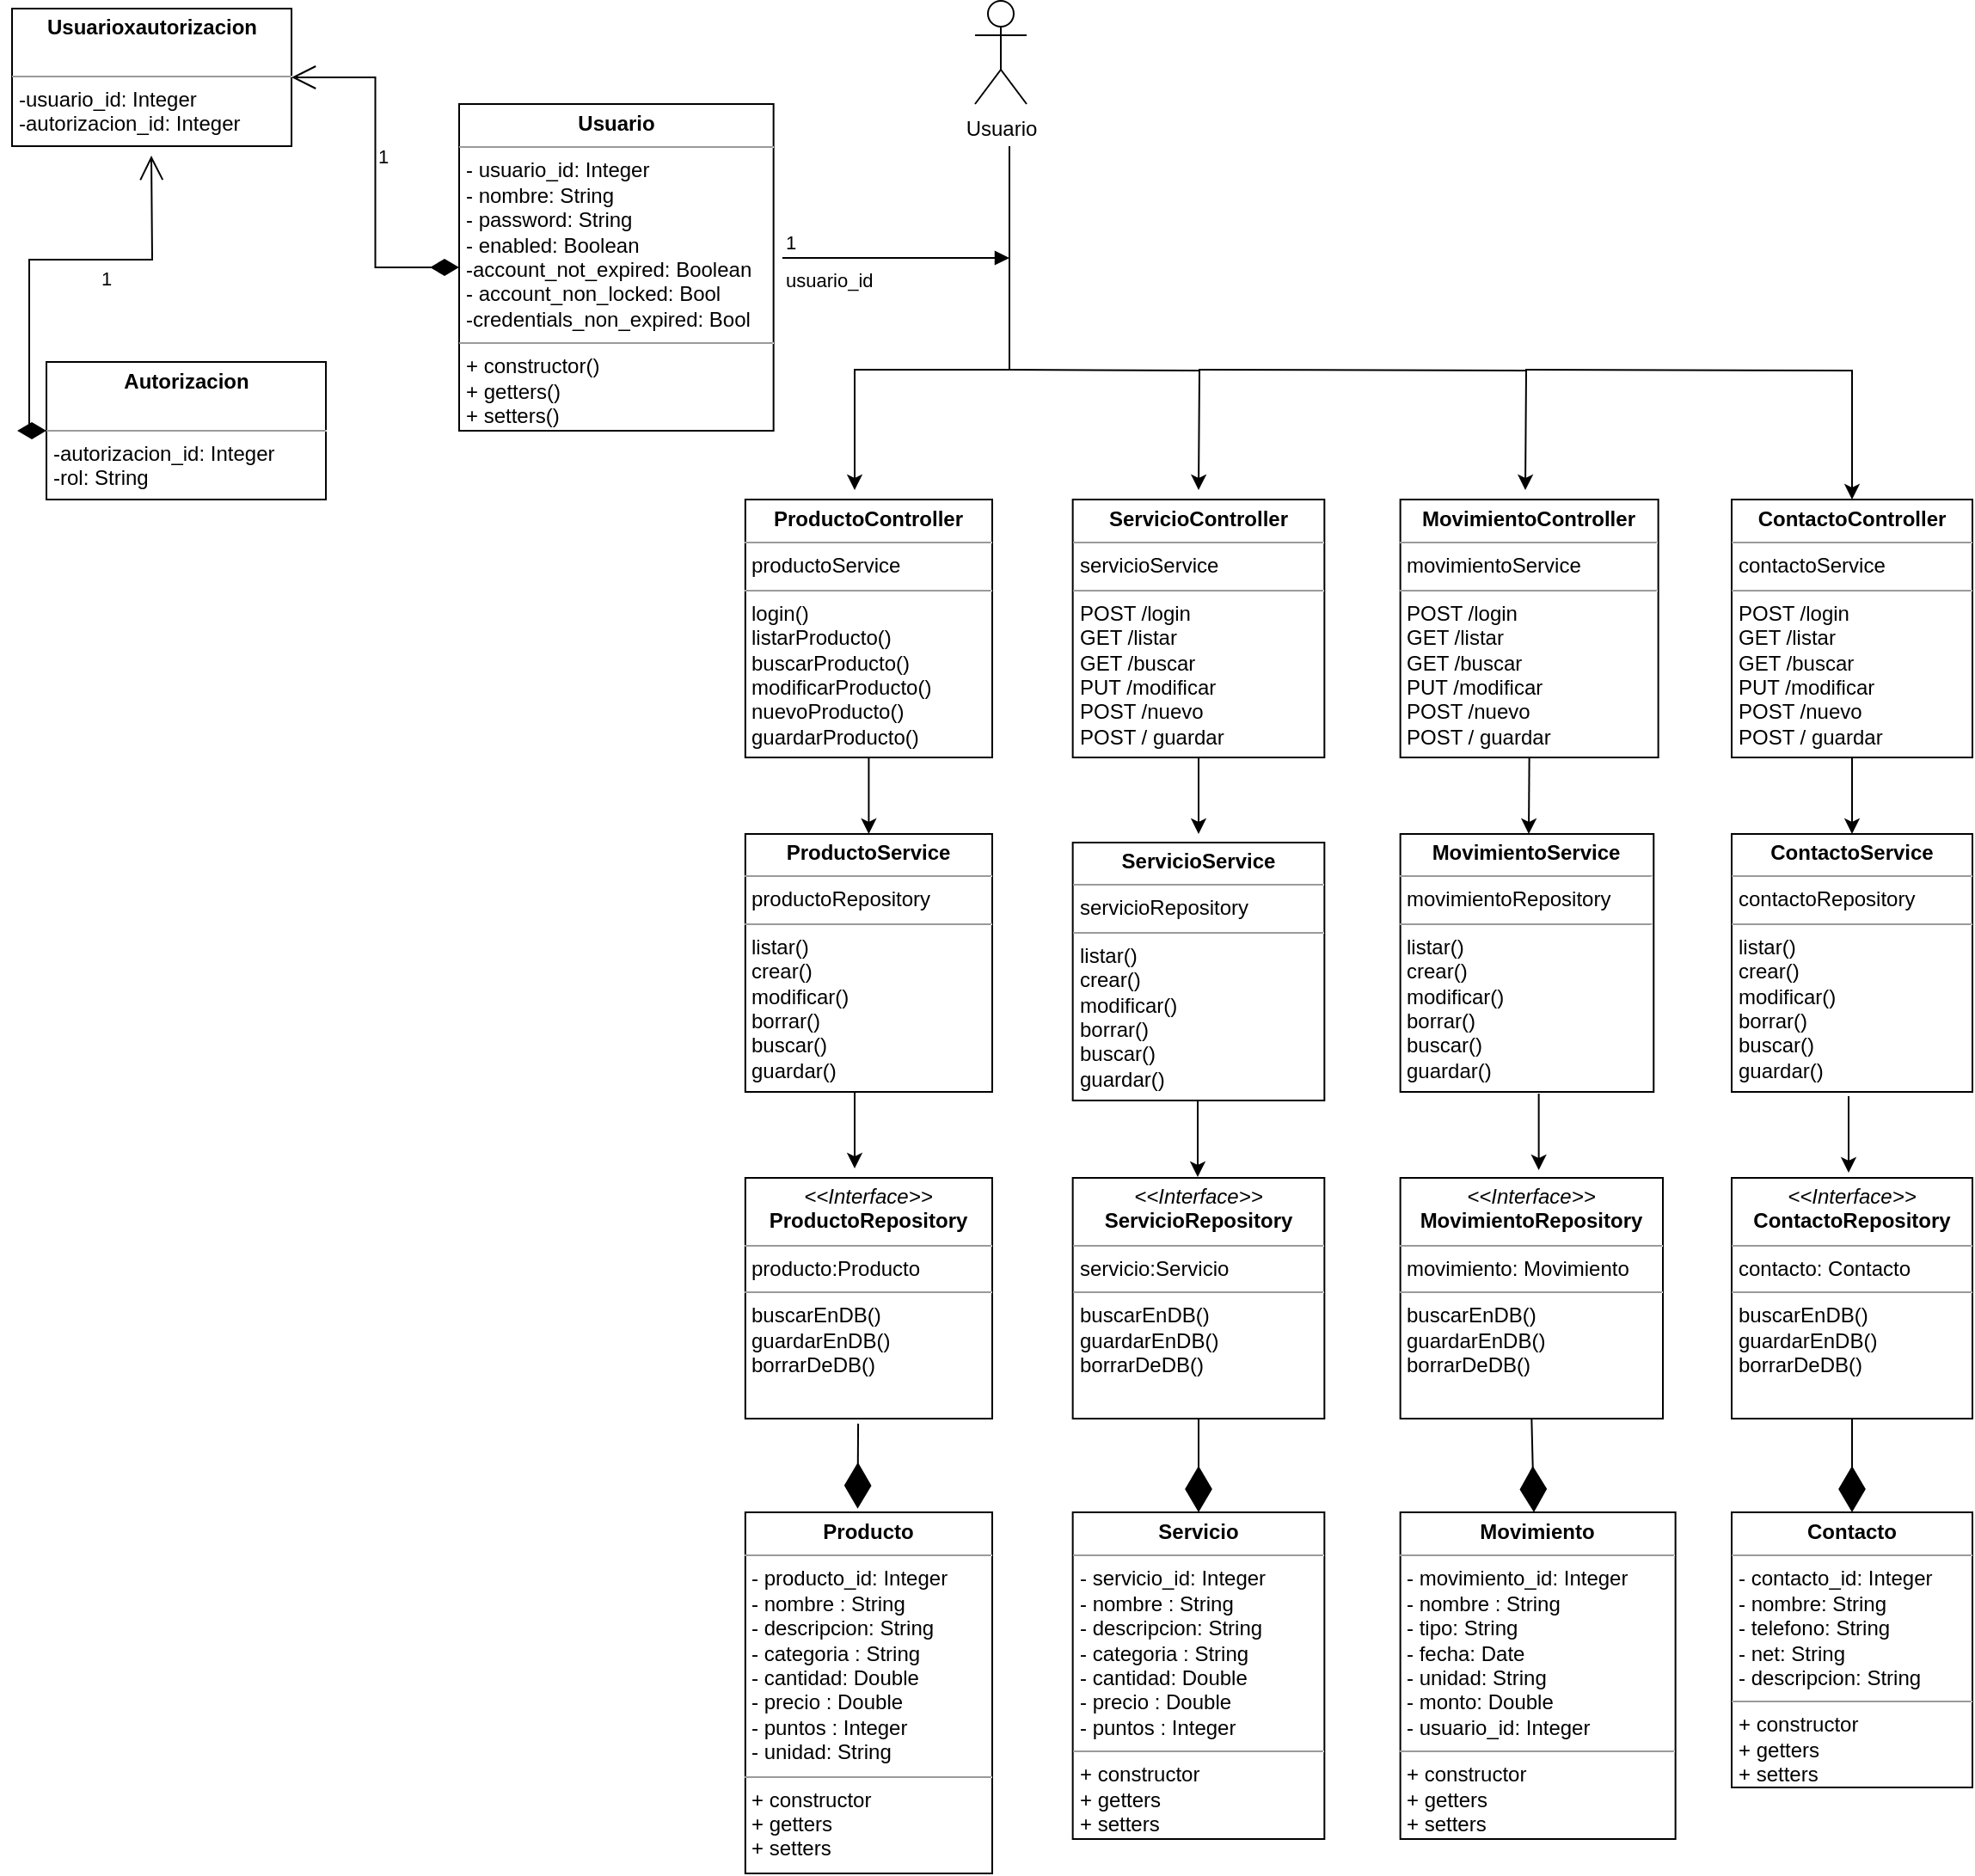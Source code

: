 <mxfile version="15.6.3" type="github" pages="2"><diagram id="R2lEEEUBdFMjLlhIrx00" name="GENERAL"><mxGraphModel dx="1422" dy="1831" grid="1" gridSize="10" guides="1" tooltips="1" connect="1" arrows="1" fold="1" page="1" pageScale="1" pageWidth="850" pageHeight="1100" math="0" shadow="0" extFonts="Permanent Marker^https://fonts.googleapis.com/css?family=Permanent+Marker"><root><mxCell id="0"/><mxCell id="1" parent="0"/><mxCell id="Fg_TR0zjG5BvRrScttDk-25" value="&lt;p style=&quot;margin: 0px ; margin-top: 4px ; text-align: center&quot;&gt;&lt;b&gt;Usuarioxautorizacion&lt;/b&gt;&lt;/p&gt;&lt;br&gt;&lt;hr size=&quot;1&quot;&gt;&lt;p style=&quot;margin: 0px ; margin-left: 4px&quot;&gt;-usuario_id: Integer&lt;br&gt;-autorizacion_id: Integer&lt;br&gt;&lt;/p&gt;&lt;p style=&quot;margin: 0px ; margin-left: 4px&quot;&gt;&lt;br&gt;&lt;/p&gt;" style="verticalAlign=top;align=left;overflow=fill;fontSize=12;fontFamily=Helvetica;html=1;" parent="1" vertex="1"><mxGeometry x="29.998" y="-850" width="162.52" height="80" as="geometry"/></mxCell><mxCell id="Fg_TR0zjG5BvRrScttDk-30" value="&lt;p style=&quot;margin: 0px ; margin-top: 4px ; text-align: center&quot;&gt;&lt;b&gt;Usuario&lt;/b&gt;&lt;/p&gt;&lt;hr size=&quot;1&quot;&gt;&lt;p style=&quot;margin: 0px ; margin-left: 4px&quot;&gt;&lt;span&gt;- usuario_id: Integer&lt;/span&gt;&lt;br&gt;&lt;/p&gt;&lt;p style=&quot;margin: 0px ; margin-left: 4px&quot;&gt;- nombre: String&lt;br&gt;- password: String&lt;br&gt;- enabled: Boolean&lt;br&gt;-account_not_expired: Boolean&lt;br&gt;- account_non_locked: Bool&lt;br&gt;-credentials_non_expired: Bool&lt;/p&gt;&lt;hr size=&quot;1&quot;&gt;&lt;p style=&quot;margin: 0px ; margin-left: 4px&quot;&gt;+ constructor()&amp;nbsp;&lt;/p&gt;&lt;p style=&quot;margin: 0px ; margin-left: 4px&quot;&gt;+ getters()&lt;/p&gt;&lt;p style=&quot;margin: 0px ; margin-left: 4px&quot;&gt;+ setters()&lt;/p&gt;&lt;p style=&quot;margin: 0px ; margin-left: 4px&quot;&gt;&lt;br&gt;&lt;/p&gt;&lt;p style=&quot;margin: 0px ; margin-left: 4px&quot;&gt;&lt;br&gt;&lt;/p&gt;" style="verticalAlign=top;align=left;overflow=fill;fontSize=12;fontFamily=Helvetica;html=1;" parent="1" vertex="1"><mxGeometry x="290" y="-794.5" width="182.83" height="190" as="geometry"/></mxCell><mxCell id="Fg_TR0zjG5BvRrScttDk-32" value="&lt;p style=&quot;margin: 0px ; margin-top: 4px ; text-align: center&quot;&gt;&lt;b&gt;Autorizacion&lt;/b&gt;&lt;/p&gt;&lt;br&gt;&lt;hr size=&quot;1&quot;&gt;&lt;p style=&quot;margin: 0px ; margin-left: 4px&quot;&gt;-autorizacion_id: Integer&lt;br&gt;-rol: String&lt;br&gt;&lt;/p&gt;&lt;p style=&quot;margin: 0px ; margin-left: 4px&quot;&gt;&lt;br&gt;&lt;/p&gt;" style="verticalAlign=top;align=left;overflow=fill;fontSize=12;fontFamily=Helvetica;html=1;" parent="1" vertex="1"><mxGeometry x="49.998" y="-644.5" width="162.52" height="80" as="geometry"/></mxCell><mxCell id="Fg_TR0zjG5BvRrScttDk-35" value="1" style="endArrow=open;html=1;endSize=12;startArrow=diamondThin;startSize=14;startFill=1;edgeStyle=orthogonalEdgeStyle;align=left;verticalAlign=bottom;rounded=0;exitX=0;exitY=0.5;exitDx=0;exitDy=0;" parent="1" source="Fg_TR0zjG5BvRrScttDk-30" target="Fg_TR0zjG5BvRrScttDk-25" edge="1"><mxGeometry x="-569.6" y="-924.5" as="geometry"><mxPoint x="-163.301" y="-734.5" as="sourcePoint"/><mxPoint x="-0.781" y="-734.5" as="targetPoint"/></mxGeometry></mxCell><mxCell id="Fg_TR0zjG5BvRrScttDk-36" value="1" style="endArrow=open;html=1;endSize=12;startArrow=diamondThin;startSize=14;startFill=1;edgeStyle=orthogonalEdgeStyle;align=left;verticalAlign=bottom;rounded=0;exitX=0;exitY=0.5;exitDx=0;exitDy=0;" parent="1" source="Fg_TR0zjG5BvRrScttDk-32" edge="1"><mxGeometry x="-569.6" y="-924.5" as="geometry"><mxPoint x="415.676" y="-844.5" as="sourcePoint"/><mxPoint x="111" y="-764.5" as="targetPoint"/></mxGeometry></mxCell><mxCell id="OT9FXEgCaWNGCaHunNpO-93" value="usuario_id" style="endArrow=block;endFill=1;html=1;edgeStyle=orthogonalEdgeStyle;align=left;verticalAlign=top;rounded=0;exitX=1.028;exitY=0.471;exitDx=0;exitDy=0;exitPerimeter=0;" parent="1" source="Fg_TR0zjG5BvRrScttDk-30" edge="1"><mxGeometry x="-1" relative="1" as="geometry"><mxPoint x="380" y="-600" as="sourcePoint"/><mxPoint x="610" y="-705" as="targetPoint"/></mxGeometry></mxCell><mxCell id="OT9FXEgCaWNGCaHunNpO-94" value="1" style="edgeLabel;resizable=0;html=1;align=left;verticalAlign=bottom;labelBackgroundColor=#FFFFFF;" parent="OT9FXEgCaWNGCaHunNpO-93" connectable="0" vertex="1"><mxGeometry x="-1" relative="1" as="geometry"/></mxCell><mxCell id="Fg_TR0zjG5BvRrScttDk-10" value="&lt;p style=&quot;margin: 0px ; margin-top: 4px ; text-align: center&quot;&gt;&lt;b&gt;Producto&lt;/b&gt;&lt;/p&gt;&lt;hr size=&quot;1&quot;&gt;&lt;p style=&quot;margin: 0px ; margin-left: 4px&quot;&gt;- producto_id: Integer&lt;/p&gt;&lt;p style=&quot;margin: 0px ; margin-left: 4px&quot;&gt;- nombre : String&lt;/p&gt;&lt;p style=&quot;margin: 0px ; margin-left: 4px&quot;&gt;- descripcion: String&lt;/p&gt;&lt;p style=&quot;margin: 0px ; margin-left: 4px&quot;&gt;- categoria : String&lt;/p&gt;&lt;p style=&quot;margin: 0px ; margin-left: 4px&quot;&gt;-&amp;nbsp;&lt;span&gt;cantidad: Double&lt;/span&gt;&lt;/p&gt;&lt;p style=&quot;margin: 0px ; margin-left: 4px&quot;&gt;- precio : Double&lt;/p&gt;&lt;p style=&quot;margin: 0px ; margin-left: 4px&quot;&gt;- puntos : Integer&lt;br&gt;&lt;/p&gt;&lt;p style=&quot;margin: 0px ; margin-left: 4px&quot;&gt;- unidad: String&lt;/p&gt;&lt;hr size=&quot;1&quot;&gt;&lt;p style=&quot;margin: 0px ; margin-left: 4px&quot;&gt;+ constructor&amp;nbsp;&lt;/p&gt;&lt;p style=&quot;margin: 0px ; margin-left: 4px&quot;&gt;+ getters&lt;/p&gt;&lt;p style=&quot;margin: 0px ; margin-left: 4px&quot;&gt;+ setters&lt;/p&gt;" style="verticalAlign=top;align=left;overflow=fill;fontSize=12;fontFamily=Helvetica;html=1;" parent="1" vertex="1"><mxGeometry x="456.42" y="24.5" width="143.58" height="210" as="geometry"/></mxCell><mxCell id="OT9FXEgCaWNGCaHunNpO-63" value="&lt;p style=&quot;margin: 0px ; margin-top: 4px ; text-align: center&quot;&gt;&lt;i&gt;&amp;lt;&amp;lt;Interface&amp;gt;&amp;gt;&lt;/i&gt;&lt;br&gt;&lt;b&gt;ProductoRepository&lt;/b&gt;&lt;/p&gt;&lt;hr size=&quot;1&quot;&gt;&lt;p style=&quot;margin: 0px ; margin-left: 4px&quot;&gt;producto:Producto&lt;/p&gt;&lt;hr size=&quot;1&quot;&gt;&lt;p style=&quot;margin: 0px ; margin-left: 4px&quot;&gt;buscarEnDB()&lt;/p&gt;&lt;p style=&quot;margin: 0px ; margin-left: 4px&quot;&gt;guardarEnDB()&lt;/p&gt;&lt;p style=&quot;margin: 0px ; margin-left: 4px&quot;&gt;borrarDeDB()&lt;/p&gt;" style="verticalAlign=top;align=left;overflow=fill;fontSize=12;fontFamily=Helvetica;html=1;" parent="1" vertex="1"><mxGeometry x="456.42" y="-170" width="143.58" height="140" as="geometry"/></mxCell><mxCell id="OT9FXEgCaWNGCaHunNpO-64" value="&lt;p style=&quot;margin: 0px ; margin-top: 4px ; text-align: center&quot;&gt;&lt;b&gt;ProductoService&lt;/b&gt;&lt;/p&gt;&lt;hr size=&quot;1&quot;&gt;&lt;p style=&quot;margin: 0px ; margin-left: 4px&quot;&gt;productoRepository&lt;/p&gt;&lt;hr size=&quot;1&quot;&gt;&lt;p style=&quot;margin: 0px 0px 0px 4px&quot;&gt;&lt;span&gt;listar()&lt;/span&gt;&lt;br&gt;&lt;/p&gt;&lt;p style=&quot;margin: 0px 0px 0px 4px&quot;&gt;crear()&lt;/p&gt;&lt;p style=&quot;margin: 0px 0px 0px 4px&quot;&gt;modificar()&lt;/p&gt;&lt;p style=&quot;margin: 0px 0px 0px 4px&quot;&gt;borrar()&lt;/p&gt;&lt;p style=&quot;margin: 0px 0px 0px 4px&quot;&gt;buscar()&lt;/p&gt;&lt;p style=&quot;margin: 0px 0px 0px 4px&quot;&gt;guardar()&lt;/p&gt;" style="verticalAlign=top;align=left;overflow=fill;fontSize=12;fontFamily=Helvetica;html=1;" parent="1" vertex="1"><mxGeometry x="456.42" y="-370" width="143.58" height="150" as="geometry"/></mxCell><mxCell id="OT9FXEgCaWNGCaHunNpO-76" value="&lt;p style=&quot;margin: 0px ; margin-top: 4px ; text-align: center&quot;&gt;&lt;b&gt;ProductoController&lt;/b&gt;&lt;/p&gt;&lt;hr size=&quot;1&quot;&gt;&lt;p style=&quot;margin: 0px ; margin-left: 4px&quot;&gt;productoService&lt;/p&gt;&lt;hr size=&quot;1&quot;&gt;&lt;p style=&quot;margin: 0px 0px 0px 4px&quot;&gt;login()&lt;/p&gt;&lt;p style=&quot;margin: 0px 0px 0px 4px&quot;&gt;listarProducto()&lt;/p&gt;&lt;p style=&quot;margin: 0px 0px 0px 4px&quot;&gt;buscarProducto()&lt;/p&gt;&lt;p style=&quot;margin: 0px 0px 0px 4px&quot;&gt;modificarProducto()&lt;/p&gt;&lt;p style=&quot;margin: 0px 0px 0px 4px&quot;&gt;nuevoProducto()&lt;/p&gt;&lt;p style=&quot;margin: 0px 0px 0px 4px&quot;&gt;&lt;span&gt;guardarProducto()&lt;/span&gt;&lt;/p&gt;&lt;p style=&quot;margin: 0px 0px 0px 4px&quot;&gt;&lt;br&gt;&lt;/p&gt;&lt;p style=&quot;margin: 0px 0px 0px 4px&quot;&gt;&lt;br&gt;&lt;/p&gt;" style="verticalAlign=top;align=left;overflow=fill;fontSize=12;fontFamily=Helvetica;html=1;" parent="1" vertex="1"><mxGeometry x="456.42" y="-564.5" width="143.58" height="150" as="geometry"/></mxCell><mxCell id="OT9FXEgCaWNGCaHunNpO-87" value="" style="endArrow=diamondThin;endFill=1;endSize=24;html=1;rounded=0;entryX=0.455;entryY=-0.01;entryDx=0;entryDy=0;exitX=0.457;exitY=1.021;exitDx=0;exitDy=0;exitPerimeter=0;entryPerimeter=0;" parent="1" source="OT9FXEgCaWNGCaHunNpO-63" target="Fg_TR0zjG5BvRrScttDk-10" edge="1"><mxGeometry x="425.0" y="-570" width="160" as="geometry"><mxPoint x="290" y="-80" as="sourcePoint"/><mxPoint x="450" y="-80" as="targetPoint"/></mxGeometry></mxCell><mxCell id="OT9FXEgCaWNGCaHunNpO-140" value="" style="group" parent="1" vertex="1" connectable="0"><mxGeometry x="646.83" y="-564.5" width="146.34" height="779" as="geometry"/></mxCell><mxCell id="Fg_TR0zjG5BvRrScttDk-16" value="&lt;p style=&quot;margin: 0px ; margin-top: 4px ; text-align: center&quot;&gt;&lt;b&gt;Servicio&lt;/b&gt;&lt;/p&gt;&lt;hr size=&quot;1&quot;&gt;&lt;p style=&quot;margin: 0px ; margin-left: 4px&quot;&gt;- servicio_id: Integer&lt;/p&gt;&lt;p style=&quot;margin: 0px ; margin-left: 4px&quot;&gt;- nombre : String&lt;/p&gt;&lt;p style=&quot;margin: 0px ; margin-left: 4px&quot;&gt;- descripcion: String&lt;/p&gt;&lt;p style=&quot;margin: 0px ; margin-left: 4px&quot;&gt;- categoria : String&lt;/p&gt;&lt;p style=&quot;margin: 0px ; margin-left: 4px&quot;&gt;&lt;span&gt;- cantidad: Double&lt;/span&gt;&lt;br&gt;&lt;/p&gt;&lt;p style=&quot;margin: 0px ; margin-left: 4px&quot;&gt;- precio : Doubl&lt;span&gt;e&lt;/span&gt;&lt;/p&gt;&lt;p style=&quot;margin: 0px ; margin-left: 4px&quot;&gt;- puntos : Integer&lt;span&gt;&lt;br&gt;&lt;/span&gt;&lt;/p&gt;&lt;hr size=&quot;1&quot;&gt;&lt;p style=&quot;margin: 0px ; margin-left: 4px&quot;&gt;+ constructor&amp;nbsp;&lt;/p&gt;&lt;p style=&quot;margin: 0px ; margin-left: 4px&quot;&gt;+ getters&lt;/p&gt;&lt;p style=&quot;margin: 0px ; margin-left: 4px&quot;&gt;+ setters&lt;/p&gt;&lt;p style=&quot;margin: 0px ; margin-left: 4px&quot;&gt;&lt;br&gt;&lt;/p&gt;" style="verticalAlign=top;align=left;overflow=fill;fontSize=12;fontFamily=Helvetica;html=1;" parent="OT9FXEgCaWNGCaHunNpO-140" vertex="1"><mxGeometry y="589" width="146.34" height="190" as="geometry"/></mxCell><mxCell id="OT9FXEgCaWNGCaHunNpO-99" value="&lt;p style=&quot;margin: 0px ; margin-top: 4px ; text-align: center&quot;&gt;&lt;b&gt;ServicioController&lt;/b&gt;&lt;/p&gt;&lt;hr size=&quot;1&quot;&gt;&lt;p style=&quot;margin: 0px ; margin-left: 4px&quot;&gt;servicioService&lt;/p&gt;&lt;hr size=&quot;1&quot;&gt;&lt;p style=&quot;margin: 0px 0px 0px 4px&quot;&gt;POST /login&lt;/p&gt;&lt;p style=&quot;margin: 0px 0px 0px 4px&quot;&gt;GET /listar&lt;/p&gt;&lt;p style=&quot;margin: 0px 0px 0px 4px&quot;&gt;GET /buscar&lt;/p&gt;&lt;p style=&quot;margin: 0px 0px 0px 4px&quot;&gt;PUT /modificar&lt;/p&gt;&lt;p style=&quot;margin: 0px 0px 0px 4px&quot;&gt;POST /nuevo&lt;/p&gt;&lt;p style=&quot;margin: 0px 0px 0px 4px&quot;&gt;&lt;span&gt;POST / guardar&lt;/span&gt;&lt;/p&gt;&lt;p style=&quot;margin: 0px 0px 0px 4px&quot;&gt;&lt;br&gt;&lt;/p&gt;&lt;p style=&quot;margin: 0px 0px 0px 4px&quot;&gt;&lt;br&gt;&lt;/p&gt;" style="verticalAlign=top;align=left;overflow=fill;fontSize=12;fontFamily=Helvetica;html=1;" parent="OT9FXEgCaWNGCaHunNpO-140" vertex="1"><mxGeometry width="146.34" height="150" as="geometry"/></mxCell><mxCell id="OT9FXEgCaWNGCaHunNpO-101" value="&lt;p style=&quot;margin: 0px ; margin-top: 4px ; text-align: center&quot;&gt;&lt;b&gt;ServicioService&lt;/b&gt;&lt;/p&gt;&lt;hr size=&quot;1&quot;&gt;&lt;p style=&quot;margin: 0px ; margin-left: 4px&quot;&gt;servicioRepository&lt;/p&gt;&lt;hr size=&quot;1&quot;&gt;&lt;p style=&quot;margin: 0px 0px 0px 4px&quot;&gt;&lt;span&gt;listar()&lt;/span&gt;&lt;br&gt;&lt;/p&gt;&lt;p style=&quot;margin: 0px 0px 0px 4px&quot;&gt;crear()&lt;/p&gt;&lt;p style=&quot;margin: 0px 0px 0px 4px&quot;&gt;modificar()&lt;/p&gt;&lt;p style=&quot;margin: 0px 0px 0px 4px&quot;&gt;borrar()&lt;/p&gt;&lt;p style=&quot;margin: 0px 0px 0px 4px&quot;&gt;buscar()&lt;/p&gt;&lt;p style=&quot;margin: 0px 0px 0px 4px&quot;&gt;guardar()&lt;/p&gt;" style="verticalAlign=top;align=left;overflow=fill;fontSize=12;fontFamily=Helvetica;html=1;" parent="OT9FXEgCaWNGCaHunNpO-140" vertex="1"><mxGeometry y="199.5" width="146.34" height="150" as="geometry"/></mxCell><mxCell id="OT9FXEgCaWNGCaHunNpO-111" value="&lt;p style=&quot;margin: 0px ; margin-top: 4px ; text-align: center&quot;&gt;&lt;i&gt;&amp;lt;&amp;lt;Interface&amp;gt;&amp;gt;&lt;/i&gt;&lt;br&gt;&lt;b&gt;ServicioRepository&lt;/b&gt;&lt;/p&gt;&lt;hr size=&quot;1&quot;&gt;&lt;p style=&quot;margin: 0px ; margin-left: 4px&quot;&gt;servicio:Servicio&lt;/p&gt;&lt;hr size=&quot;1&quot;&gt;&lt;p style=&quot;margin: 0px ; margin-left: 4px&quot;&gt;buscarEnDB()&lt;/p&gt;&lt;p style=&quot;margin: 0px ; margin-left: 4px&quot;&gt;guardarEnDB()&lt;/p&gt;&lt;p style=&quot;margin: 0px ; margin-left: 4px&quot;&gt;borrarDeDB()&lt;/p&gt;" style="verticalAlign=top;align=left;overflow=fill;fontSize=12;fontFamily=Helvetica;html=1;" parent="OT9FXEgCaWNGCaHunNpO-140" vertex="1"><mxGeometry y="394.5" width="146.34" height="140" as="geometry"/></mxCell><mxCell id="OT9FXEgCaWNGCaHunNpO-114" value="" style="endArrow=diamondThin;endFill=1;endSize=24;html=1;rounded=0;exitX=0.5;exitY=1;exitDx=0;exitDy=0;" parent="OT9FXEgCaWNGCaHunNpO-140" source="OT9FXEgCaWNGCaHunNpO-111" target="Fg_TR0zjG5BvRrScttDk-16" edge="1"><mxGeometry x="-6.833" y="-15.5" width="160" as="geometry"><mxPoint x="-398.25" y="474.5" as="sourcePoint"/><mxPoint x="-238.25" y="474.5" as="targetPoint"/></mxGeometry></mxCell><mxCell id="IVfBAAIwp6NlhhBEJO_4-7" value="" style="endArrow=classic;html=1;rounded=0;exitX=0.5;exitY=1;exitDx=0;exitDy=0;" edge="1" parent="OT9FXEgCaWNGCaHunNpO-140"><mxGeometry width="50" height="50" relative="1" as="geometry"><mxPoint x="72.67" y="349.5" as="sourcePoint"/><mxPoint x="72.67" y="394" as="targetPoint"/></mxGeometry></mxCell><mxCell id="OT9FXEgCaWNGCaHunNpO-141" value="" style="group" parent="1" vertex="1" connectable="0"><mxGeometry x="837.32" y="-564.5" width="160.0" height="779" as="geometry"/></mxCell><mxCell id="Fg_TR0zjG5BvRrScttDk-19" value="&lt;p style=&quot;margin: 0px ; margin-top: 4px ; text-align: center&quot;&gt;&lt;b&gt;Movimiento&lt;/b&gt;&lt;/p&gt;&lt;hr size=&quot;1&quot;&gt;&lt;p style=&quot;margin: 0px ; margin-left: 4px&quot;&gt;- movimiento_id: Integer&lt;/p&gt;&lt;p style=&quot;margin: 0px ; margin-left: 4px&quot;&gt;- nombre : String&lt;/p&gt;&lt;p style=&quot;margin: 0px ; margin-left: 4px&quot;&gt;- tipo: String&lt;br&gt;&lt;/p&gt;&lt;p style=&quot;margin: 0px ; margin-left: 4px&quot;&gt;- fecha: Date&lt;/p&gt;&lt;p style=&quot;margin: 0px ; margin-left: 4px&quot;&gt;- unidad: String&lt;/p&gt;&lt;p style=&quot;margin: 0px ; margin-left: 4px&quot;&gt;- monto: Double&lt;/p&gt;&lt;p style=&quot;margin: 0px ; margin-left: 4px&quot;&gt;- usuario_id: Integer&lt;/p&gt;&lt;hr size=&quot;1&quot;&gt;&lt;p style=&quot;margin: 0px ; margin-left: 4px&quot;&gt;+ constructor&amp;nbsp;&lt;/p&gt;&lt;p style=&quot;margin: 0px ; margin-left: 4px&quot;&gt;+ getters&lt;/p&gt;&lt;p style=&quot;margin: 0px ; margin-left: 4px&quot;&gt;+ setters&lt;/p&gt;&lt;p style=&quot;margin: 0px ; margin-left: 4px&quot;&gt;&lt;br&gt;&lt;/p&gt;" style="verticalAlign=top;align=left;overflow=fill;fontSize=12;fontFamily=Helvetica;html=1;" parent="OT9FXEgCaWNGCaHunNpO-141" vertex="1"><mxGeometry x="1.137e-13" y="589" width="160" height="190" as="geometry"/></mxCell><mxCell id="OT9FXEgCaWNGCaHunNpO-117" value="&lt;p style=&quot;margin: 0px ; margin-top: 4px ; text-align: center&quot;&gt;&lt;b&gt;MovimientoController&lt;/b&gt;&lt;/p&gt;&lt;hr size=&quot;1&quot;&gt;&lt;p style=&quot;margin: 0px ; margin-left: 4px&quot;&gt;movimientoService&lt;/p&gt;&lt;hr size=&quot;1&quot;&gt;&lt;p style=&quot;margin: 0px 0px 0px 4px&quot;&gt;POST /login&lt;/p&gt;&lt;p style=&quot;margin: 0px 0px 0px 4px&quot;&gt;GET /listar&lt;/p&gt;&lt;p style=&quot;margin: 0px 0px 0px 4px&quot;&gt;GET /buscar&lt;/p&gt;&lt;p style=&quot;margin: 0px 0px 0px 4px&quot;&gt;PUT /modificar&lt;/p&gt;&lt;p style=&quot;margin: 0px 0px 0px 4px&quot;&gt;POST /nuevo&lt;/p&gt;&lt;p style=&quot;margin: 0px 0px 0px 4px&quot;&gt;&lt;span&gt;POST / guardar&lt;/span&gt;&lt;/p&gt;&lt;p style=&quot;margin: 0px 0px 0px 4px&quot;&gt;&lt;br&gt;&lt;/p&gt;&lt;p style=&quot;margin: 0px 0px 0px 4px&quot;&gt;&lt;br&gt;&lt;/p&gt;" style="verticalAlign=top;align=left;overflow=fill;fontSize=12;fontFamily=Helvetica;html=1;" parent="OT9FXEgCaWNGCaHunNpO-141" vertex="1"><mxGeometry width="150" height="150" as="geometry"/></mxCell><mxCell id="OT9FXEgCaWNGCaHunNpO-119" value="&lt;p style=&quot;margin: 0px ; margin-top: 4px ; text-align: center&quot;&gt;&lt;b&gt;MovimientoService&lt;/b&gt;&lt;/p&gt;&lt;hr size=&quot;1&quot;&gt;&lt;p style=&quot;margin: 0px ; margin-left: 4px&quot;&gt;movimientoRepository&lt;/p&gt;&lt;hr size=&quot;1&quot;&gt;&lt;p style=&quot;margin: 0px 0px 0px 4px&quot;&gt;&lt;span&gt;listar()&lt;/span&gt;&lt;br&gt;&lt;/p&gt;&lt;p style=&quot;margin: 0px 0px 0px 4px&quot;&gt;crear()&lt;/p&gt;&lt;p style=&quot;margin: 0px 0px 0px 4px&quot;&gt;modificar()&lt;/p&gt;&lt;p style=&quot;margin: 0px 0px 0px 4px&quot;&gt;borrar()&lt;/p&gt;&lt;p style=&quot;margin: 0px 0px 0px 4px&quot;&gt;buscar()&lt;/p&gt;&lt;p style=&quot;margin: 0px 0px 0px 4px&quot;&gt;guardar()&lt;/p&gt;" style="verticalAlign=top;align=left;overflow=fill;fontSize=12;fontFamily=Helvetica;html=1;" parent="OT9FXEgCaWNGCaHunNpO-141" vertex="1"><mxGeometry x="2.274e-13" y="194.5" width="147.32" height="150" as="geometry"/></mxCell><mxCell id="OT9FXEgCaWNGCaHunNpO-121" value="&lt;p style=&quot;margin: 0px ; margin-top: 4px ; text-align: center&quot;&gt;&lt;i&gt;&amp;lt;&amp;lt;Interface&amp;gt;&amp;gt;&lt;/i&gt;&lt;br&gt;&lt;b&gt;MovimientoRepository&lt;/b&gt;&lt;/p&gt;&lt;hr size=&quot;1&quot;&gt;&lt;p style=&quot;margin: 0px ; margin-left: 4px&quot;&gt;movimiento: Movimiento&lt;/p&gt;&lt;hr size=&quot;1&quot;&gt;&lt;p style=&quot;margin: 0px ; margin-left: 4px&quot;&gt;buscarEnDB()&lt;/p&gt;&lt;p style=&quot;margin: 0px ; margin-left: 4px&quot;&gt;guardarEnDB()&lt;/p&gt;&lt;p style=&quot;margin: 0px ; margin-left: 4px&quot;&gt;borrarDeDB()&lt;/p&gt;" style="verticalAlign=top;align=left;overflow=fill;fontSize=12;fontFamily=Helvetica;html=1;" parent="OT9FXEgCaWNGCaHunNpO-141" vertex="1"><mxGeometry x="1.137e-13" y="394.5" width="152.68" height="140" as="geometry"/></mxCell><mxCell id="OT9FXEgCaWNGCaHunNpO-133" value="" style="endArrow=diamondThin;endFill=1;endSize=24;html=1;rounded=0;exitX=0.5;exitY=1;exitDx=0;exitDy=0;" parent="OT9FXEgCaWNGCaHunNpO-141" source="OT9FXEgCaWNGCaHunNpO-121" target="Fg_TR0zjG5BvRrScttDk-19" edge="1"><mxGeometry width="160" relative="1" as="geometry"><mxPoint x="-417.32" y="414.5" as="sourcePoint"/><mxPoint x="-257.32" y="414.5" as="targetPoint"/></mxGeometry></mxCell><mxCell id="IVfBAAIwp6NlhhBEJO_4-8" value="" style="endArrow=classic;html=1;rounded=0;exitX=0.5;exitY=1;exitDx=0;exitDy=0;" edge="1" parent="OT9FXEgCaWNGCaHunNpO-141"><mxGeometry width="50" height="50" relative="1" as="geometry"><mxPoint x="80.5" y="345.5" as="sourcePoint"/><mxPoint x="80.5" y="390" as="targetPoint"/></mxGeometry></mxCell><mxCell id="OT9FXEgCaWNGCaHunNpO-143" value="" style="group" parent="1" vertex="1" connectable="0"><mxGeometry x="1030" y="-564.5" width="140" height="749" as="geometry"/></mxCell><mxCell id="Fg_TR0zjG5BvRrScttDk-21" value="&lt;p style=&quot;margin: 0px ; margin-top: 4px ; text-align: center&quot;&gt;&lt;b&gt;Contacto&lt;/b&gt;&lt;/p&gt;&lt;hr size=&quot;1&quot;&gt;&lt;p style=&quot;margin: 0px ; margin-left: 4px&quot;&gt;- contacto_id: Integer&lt;/p&gt;&lt;p style=&quot;margin: 0px ; margin-left: 4px&quot;&gt;- nombre: String&lt;/p&gt;&lt;p style=&quot;margin: 0px ; margin-left: 4px&quot;&gt;- telefono: String&lt;/p&gt;&lt;p style=&quot;margin: 0px ; margin-left: 4px&quot;&gt;- net: String&lt;/p&gt;&lt;p style=&quot;margin: 0px ; margin-left: 4px&quot;&gt;- descripcion: String&lt;/p&gt;&lt;hr size=&quot;1&quot;&gt;&lt;p style=&quot;margin: 0px ; margin-left: 4px&quot;&gt;+ constructor&amp;nbsp;&lt;/p&gt;&lt;p style=&quot;margin: 0px ; margin-left: 4px&quot;&gt;+ getters&lt;/p&gt;&lt;p style=&quot;margin: 0px ; margin-left: 4px&quot;&gt;+ setters&lt;/p&gt;&lt;p style=&quot;margin: 0px ; margin-left: 4px&quot;&gt;&lt;br&gt;&lt;/p&gt;" style="verticalAlign=top;align=left;overflow=fill;fontSize=12;fontFamily=Helvetica;html=1;" parent="OT9FXEgCaWNGCaHunNpO-143" vertex="1"><mxGeometry y="589" width="140" height="160" as="geometry"/></mxCell><mxCell id="OT9FXEgCaWNGCaHunNpO-125" value="&lt;p style=&quot;margin: 0px ; margin-top: 4px ; text-align: center&quot;&gt;&lt;i&gt;&amp;lt;&amp;lt;Interface&amp;gt;&amp;gt;&lt;/i&gt;&lt;br&gt;&lt;b&gt;ContactoRepository&lt;/b&gt;&lt;/p&gt;&lt;hr size=&quot;1&quot;&gt;&lt;p style=&quot;margin: 0px ; margin-left: 4px&quot;&gt;contacto: Contacto&lt;/p&gt;&lt;hr size=&quot;1&quot;&gt;&lt;p style=&quot;margin: 0px ; margin-left: 4px&quot;&gt;buscarEnDB()&lt;/p&gt;&lt;p style=&quot;margin: 0px ; margin-left: 4px&quot;&gt;guardarEnDB()&lt;/p&gt;&lt;p style=&quot;margin: 0px ; margin-left: 4px&quot;&gt;borrarDeDB()&lt;/p&gt;" style="verticalAlign=top;align=left;overflow=fill;fontSize=12;fontFamily=Helvetica;html=1;" parent="OT9FXEgCaWNGCaHunNpO-143" vertex="1"><mxGeometry y="394.5" width="140" height="140" as="geometry"/></mxCell><mxCell id="OT9FXEgCaWNGCaHunNpO-127" value="&lt;p style=&quot;margin: 0px ; margin-top: 4px ; text-align: center&quot;&gt;&lt;b&gt;ContactoService&lt;/b&gt;&lt;/p&gt;&lt;hr size=&quot;1&quot;&gt;&lt;p style=&quot;margin: 0px ; margin-left: 4px&quot;&gt;contactoRepository&lt;/p&gt;&lt;hr size=&quot;1&quot;&gt;&lt;p style=&quot;margin: 0px 0px 0px 4px&quot;&gt;&lt;span&gt;listar()&lt;/span&gt;&lt;br&gt;&lt;/p&gt;&lt;p style=&quot;margin: 0px 0px 0px 4px&quot;&gt;crear()&lt;/p&gt;&lt;p style=&quot;margin: 0px 0px 0px 4px&quot;&gt;modificar()&lt;/p&gt;&lt;p style=&quot;margin: 0px 0px 0px 4px&quot;&gt;borrar()&lt;/p&gt;&lt;p style=&quot;margin: 0px 0px 0px 4px&quot;&gt;buscar()&lt;/p&gt;&lt;p style=&quot;margin: 0px 0px 0px 4px&quot;&gt;guardar()&lt;/p&gt;" style="verticalAlign=top;align=left;overflow=fill;fontSize=12;fontFamily=Helvetica;html=1;" parent="OT9FXEgCaWNGCaHunNpO-143" vertex="1"><mxGeometry y="194.5" width="140" height="150" as="geometry"/></mxCell><mxCell id="OT9FXEgCaWNGCaHunNpO-129" value="&lt;p style=&quot;margin: 0px ; margin-top: 4px ; text-align: center&quot;&gt;&lt;b&gt;ContactoController&lt;/b&gt;&lt;/p&gt;&lt;hr size=&quot;1&quot;&gt;&lt;p style=&quot;margin: 0px ; margin-left: 4px&quot;&gt;contactoService&lt;/p&gt;&lt;hr size=&quot;1&quot;&gt;&lt;p style=&quot;margin: 0px 0px 0px 4px&quot;&gt;POST /login&lt;/p&gt;&lt;p style=&quot;margin: 0px 0px 0px 4px&quot;&gt;GET /listar&lt;/p&gt;&lt;p style=&quot;margin: 0px 0px 0px 4px&quot;&gt;GET /buscar&lt;/p&gt;&lt;p style=&quot;margin: 0px 0px 0px 4px&quot;&gt;PUT /modificar&lt;/p&gt;&lt;p style=&quot;margin: 0px 0px 0px 4px&quot;&gt;POST /nuevo&lt;/p&gt;&lt;p style=&quot;margin: 0px 0px 0px 4px&quot;&gt;&lt;span&gt;POST / guardar&lt;/span&gt;&lt;/p&gt;&lt;p style=&quot;margin: 0px 0px 0px 4px&quot;&gt;&lt;br&gt;&lt;/p&gt;&lt;p style=&quot;margin: 0px 0px 0px 4px&quot;&gt;&lt;br&gt;&lt;/p&gt;" style="verticalAlign=top;align=left;overflow=fill;fontSize=12;fontFamily=Helvetica;html=1;" parent="OT9FXEgCaWNGCaHunNpO-143" vertex="1"><mxGeometry width="140" height="150" as="geometry"/></mxCell><mxCell id="OT9FXEgCaWNGCaHunNpO-134" value="" style="endArrow=diamondThin;endFill=1;endSize=24;html=1;rounded=0;exitX=0.5;exitY=1;exitDx=0;exitDy=0;entryX=0.5;entryY=0;entryDx=0;entryDy=0;" parent="OT9FXEgCaWNGCaHunNpO-143" source="OT9FXEgCaWNGCaHunNpO-125" target="Fg_TR0zjG5BvRrScttDk-21" edge="1"><mxGeometry width="160" relative="1" as="geometry"><mxPoint x="-610" y="414.5" as="sourcePoint"/><mxPoint x="-450" y="414.5" as="targetPoint"/></mxGeometry></mxCell><mxCell id="IVfBAAIwp6NlhhBEJO_4-9" value="" style="endArrow=classic;html=1;rounded=0;exitX=0.5;exitY=1;exitDx=0;exitDy=0;" edge="1" parent="OT9FXEgCaWNGCaHunNpO-143"><mxGeometry width="50" height="50" relative="1" as="geometry"><mxPoint x="68" y="347" as="sourcePoint"/><mxPoint x="68" y="391.5" as="targetPoint"/></mxGeometry></mxCell><mxCell id="OT9FXEgCaWNGCaHunNpO-152" value="" style="edgeStyle=orthogonalEdgeStyle;rounded=0;orthogonalLoop=1;jettySize=auto;html=1;" parent="1" edge="1"><mxGeometry relative="1" as="geometry"><mxPoint x="610" y="-770" as="sourcePoint"/><mxPoint x="520" y="-570" as="targetPoint"/><Array as="points"><mxPoint x="610" y="-640"/><mxPoint x="520" y="-640"/></Array></mxGeometry></mxCell><mxCell id="OT9FXEgCaWNGCaHunNpO-150" value="Usuario" style="shape=umlActor;verticalLabelPosition=bottom;verticalAlign=top;html=1;labelBackgroundColor=#FFFFFF;" parent="1" vertex="1"><mxGeometry x="590" y="-854.5" width="30" height="60" as="geometry"/></mxCell><mxCell id="IVfBAAIwp6NlhhBEJO_4-1" value="" style="endArrow=classic;html=1;rounded=0;exitX=0.5;exitY=1;exitDx=0;exitDy=0;entryX=0.5;entryY=0;entryDx=0;entryDy=0;" edge="1" parent="1" source="OT9FXEgCaWNGCaHunNpO-76" target="OT9FXEgCaWNGCaHunNpO-64"><mxGeometry width="50" height="50" relative="1" as="geometry"><mxPoint x="820" y="-450" as="sourcePoint"/><mxPoint x="870" y="-500" as="targetPoint"/></mxGeometry></mxCell><mxCell id="IVfBAAIwp6NlhhBEJO_4-3" value="" style="endArrow=classic;html=1;rounded=0;exitX=0.5;exitY=1;exitDx=0;exitDy=0;" edge="1" parent="1" source="OT9FXEgCaWNGCaHunNpO-99"><mxGeometry width="50" height="50" relative="1" as="geometry"><mxPoint x="820" y="-450" as="sourcePoint"/><mxPoint x="720" y="-370" as="targetPoint"/></mxGeometry></mxCell><mxCell id="IVfBAAIwp6NlhhBEJO_4-4" value="" style="endArrow=classic;html=1;rounded=0;exitX=0.5;exitY=1;exitDx=0;exitDy=0;" edge="1" parent="1" source="OT9FXEgCaWNGCaHunNpO-117"><mxGeometry width="50" height="50" relative="1" as="geometry"><mxPoint x="820" y="-450" as="sourcePoint"/><mxPoint x="912" y="-370" as="targetPoint"/></mxGeometry></mxCell><mxCell id="IVfBAAIwp6NlhhBEJO_4-5" value="" style="endArrow=classic;html=1;rounded=0;exitX=0.5;exitY=1;exitDx=0;exitDy=0;" edge="1" parent="1" source="OT9FXEgCaWNGCaHunNpO-129"><mxGeometry width="50" height="50" relative="1" as="geometry"><mxPoint x="820" y="-450" as="sourcePoint"/><mxPoint x="1100" y="-370" as="targetPoint"/></mxGeometry></mxCell><mxCell id="IVfBAAIwp6NlhhBEJO_4-6" value="" style="endArrow=classic;html=1;rounded=0;exitX=0.5;exitY=1;exitDx=0;exitDy=0;" edge="1" parent="1"><mxGeometry width="50" height="50" relative="1" as="geometry"><mxPoint x="520" y="-220" as="sourcePoint"/><mxPoint x="520" y="-175.5" as="targetPoint"/></mxGeometry></mxCell><mxCell id="IVfBAAIwp6NlhhBEJO_4-10" value="" style="endArrow=classic;html=1;rounded=0;edgeStyle=orthogonalEdgeStyle;" edge="1" parent="1"><mxGeometry width="50" height="50" relative="1" as="geometry"><mxPoint x="610" y="-640" as="sourcePoint"/><mxPoint x="720" y="-570" as="targetPoint"/></mxGeometry></mxCell><mxCell id="IVfBAAIwp6NlhhBEJO_4-11" value="" style="endArrow=classic;html=1;rounded=0;edgeStyle=orthogonalEdgeStyle;" edge="1" parent="1"><mxGeometry width="50" height="50" relative="1" as="geometry"><mxPoint x="720" y="-640" as="sourcePoint"/><mxPoint x="910" y="-570" as="targetPoint"/></mxGeometry></mxCell><mxCell id="IVfBAAIwp6NlhhBEJO_4-12" value="" style="endArrow=classic;html=1;rounded=0;entryX=0.5;entryY=0;entryDx=0;entryDy=0;edgeStyle=orthogonalEdgeStyle;" edge="1" parent="1" target="OT9FXEgCaWNGCaHunNpO-129"><mxGeometry width="50" height="50" relative="1" as="geometry"><mxPoint x="910" y="-640" as="sourcePoint"/><mxPoint x="870" y="-610" as="targetPoint"/></mxGeometry></mxCell></root></mxGraphModel></diagram><diagram name="DETALLE" id="NYCk5l3eP2gl_yk_i9HD"><mxGraphModel dx="1422" dy="1903" grid="1" gridSize="10" guides="1" tooltips="1" connect="1" arrows="1" fold="1" page="1" pageScale="1" pageWidth="850" pageHeight="1100" math="0" shadow="0" extFonts="Permanent Marker^https://fonts.googleapis.com/css?family=Permanent+Marker"><root><mxCell id="aA6_svHawv3xSWO8M_k7-0"/><mxCell id="aA6_svHawv3xSWO8M_k7-1" parent="aA6_svHawv3xSWO8M_k7-0"/><mxCell id="aA6_svHawv3xSWO8M_k7-3" value="&lt;p style=&quot;margin: 0px ; margin-top: 4px ; text-align: center&quot;&gt;&lt;b&gt;Usuario&lt;/b&gt;&lt;/p&gt;&lt;hr size=&quot;1&quot;&gt;&lt;p style=&quot;margin: 0px ; margin-left: 4px&quot;&gt;&lt;span&gt;- usuario_id: Integer&lt;/span&gt;&lt;br&gt;&lt;/p&gt;&lt;p style=&quot;margin: 0px ; margin-left: 4px&quot;&gt;- nombre: String&lt;br&gt;- password: String&lt;br&gt;- enabled: Boolean&lt;br&gt;-account_not_expired: Boolean&lt;br&gt;- account_non_locked: Bool&lt;br&gt;-credentials_non_expired: Bool&lt;/p&gt;&lt;hr size=&quot;1&quot;&gt;&lt;p style=&quot;margin: 0px ; margin-left: 4px&quot;&gt;+ constructor()&amp;nbsp;&lt;/p&gt;&lt;p style=&quot;margin: 0px ; margin-left: 4px&quot;&gt;+ getters()&lt;/p&gt;&lt;p style=&quot;margin: 0px ; margin-left: 4px&quot;&gt;+ setters()&lt;/p&gt;&lt;p style=&quot;margin: 0px ; margin-left: 4px&quot;&gt;&lt;br&gt;&lt;/p&gt;&lt;p style=&quot;margin: 0px ; margin-left: 4px&quot;&gt;&lt;br&gt;&lt;/p&gt;" style="verticalAlign=top;align=left;overflow=fill;fontSize=12;fontFamily=Helvetica;html=1;" vertex="1" parent="aA6_svHawv3xSWO8M_k7-1"><mxGeometry x="380" y="-1005" width="182.83" height="190" as="geometry"/></mxCell><mxCell id="aA6_svHawv3xSWO8M_k7-4" value="&lt;p style=&quot;margin: 0px ; margin-top: 4px ; text-align: center&quot;&gt;&lt;b&gt;Autorizacion&lt;/b&gt;&lt;/p&gt;&lt;br&gt;&lt;hr size=&quot;1&quot;&gt;&lt;p style=&quot;margin: 0px ; margin-left: 4px&quot;&gt;-autorizacion_id: Integer&lt;br&gt;-rol: String&lt;br&gt;&lt;/p&gt;&lt;p style=&quot;margin: 0px ; margin-left: 4px&quot;&gt;&lt;br&gt;&lt;/p&gt;" style="verticalAlign=top;align=left;overflow=fill;fontSize=12;fontFamily=Helvetica;html=1;" vertex="1" parent="aA6_svHawv3xSWO8M_k7-1"><mxGeometry x="111.058" y="-1050" width="162.52" height="80" as="geometry"/></mxCell><mxCell id="aA6_svHawv3xSWO8M_k7-9" value="&lt;p style=&quot;margin: 0px ; margin-top: 4px ; text-align: center&quot;&gt;&lt;b&gt;Producto&lt;/b&gt;&lt;/p&gt;&lt;hr size=&quot;1&quot;&gt;&lt;p style=&quot;margin: 0px ; margin-left: 4px&quot;&gt;- producto_id: Integer&lt;/p&gt;&lt;p style=&quot;margin: 0px ; margin-left: 4px&quot;&gt;- nombre : String&lt;/p&gt;&lt;p style=&quot;margin: 0px ; margin-left: 4px&quot;&gt;- descripcion: String&lt;/p&gt;&lt;p style=&quot;margin: 0px ; margin-left: 4px&quot;&gt;- categoria : String&lt;/p&gt;&lt;p style=&quot;margin: 0px ; margin-left: 4px&quot;&gt;-&amp;nbsp;&lt;span&gt;cantidad: Double&lt;/span&gt;&lt;/p&gt;&lt;p style=&quot;margin: 0px ; margin-left: 4px&quot;&gt;- precio : Double&lt;/p&gt;&lt;p style=&quot;margin: 0px ; margin-left: 4px&quot;&gt;- puntos : Integer&lt;br&gt;&lt;/p&gt;&lt;p style=&quot;margin: 0px ; margin-left: 4px&quot;&gt;- unidad: String&lt;/p&gt;&lt;hr size=&quot;1&quot;&gt;&lt;p style=&quot;margin: 0px ; margin-left: 4px&quot;&gt;+ constructor&amp;nbsp;&lt;/p&gt;&lt;p style=&quot;margin: 0px ; margin-left: 4px&quot;&gt;+ getters&lt;/p&gt;&lt;p style=&quot;margin: 0px ; margin-left: 4px&quot;&gt;+ setters&lt;/p&gt;&lt;p style=&quot;margin: 0px ; margin-left: 4px&quot;&gt;&lt;span&gt;listar()&lt;/span&gt;&lt;br&gt;&lt;/p&gt;&lt;p style=&quot;margin: 0px 0px 0px 4px&quot;&gt;crear()&lt;/p&gt;&lt;p style=&quot;margin: 0px 0px 0px 4px&quot;&gt;modificar()&lt;/p&gt;&lt;p style=&quot;margin: 0px 0px 0px 4px&quot;&gt;borrar()&lt;/p&gt;&lt;p style=&quot;margin: 0px 0px 0px 4px&quot;&gt;buscar()&lt;/p&gt;&lt;p style=&quot;margin: 0px 0px 0px 4px&quot;&gt;guardar()&lt;/p&gt;" style="verticalAlign=top;align=left;overflow=fill;fontSize=12;fontFamily=Helvetica;html=1;" vertex="1" parent="aA6_svHawv3xSWO8M_k7-1"><mxGeometry x="150" y="-710" width="123.58" height="295.5" as="geometry"/></mxCell><mxCell id="aA6_svHawv3xSWO8M_k7-15" value="&lt;p style=&quot;margin: 0px ; margin-top: 4px ; text-align: center&quot;&gt;&lt;b&gt;Servicio&lt;/b&gt;&lt;/p&gt;&lt;hr size=&quot;1&quot;&gt;&lt;p style=&quot;margin: 0px ; margin-left: 4px&quot;&gt;- servicio_id: Integer&lt;/p&gt;&lt;p style=&quot;margin: 0px ; margin-left: 4px&quot;&gt;- nombre : String&lt;/p&gt;&lt;p style=&quot;margin: 0px ; margin-left: 4px&quot;&gt;- descripcion: String&lt;/p&gt;&lt;p style=&quot;margin: 0px ; margin-left: 4px&quot;&gt;- categoria : String&lt;/p&gt;&lt;p style=&quot;margin: 0px ; margin-left: 4px&quot;&gt;&lt;span&gt;- cantidad: Double&lt;/span&gt;&lt;br&gt;&lt;/p&gt;&lt;p style=&quot;margin: 0px ; margin-left: 4px&quot;&gt;- precio : Doubl&lt;span&gt;e&lt;/span&gt;&lt;/p&gt;&lt;p style=&quot;margin: 0px ; margin-left: 4px&quot;&gt;- puntos : Integer&lt;span&gt;&lt;br&gt;&lt;/span&gt;&lt;/p&gt;&lt;p style=&quot;margin: 0px ; margin-left: 4px&quot;&gt;-unidad: String&lt;/p&gt;&lt;hr size=&quot;1&quot;&gt;&lt;p style=&quot;margin: 0px 0px 0px 4px&quot;&gt;+ constructor&amp;nbsp;&lt;/p&gt;&lt;p style=&quot;margin: 0px 0px 0px 4px&quot;&gt;+ getters&lt;/p&gt;&lt;p style=&quot;margin: 0px 0px 0px 4px&quot;&gt;+ setters&lt;/p&gt;&lt;p style=&quot;margin: 0px 0px 0px 4px&quot;&gt;l&lt;span&gt;istar()&lt;/span&gt;&lt;/p&gt;&lt;p style=&quot;margin: 0px 0px 0px 4px&quot;&gt;crear()&lt;/p&gt;&lt;p style=&quot;margin: 0px 0px 0px 4px&quot;&gt;modificar()&lt;/p&gt;&lt;p style=&quot;margin: 0px 0px 0px 4px&quot;&gt;borrar()&lt;/p&gt;&lt;p style=&quot;margin: 0px 0px 0px 4px&quot;&gt;buscar()&lt;/p&gt;&lt;p style=&quot;margin: 0px 0px 0px 4px&quot;&gt;guardar()&lt;/p&gt;&lt;p style=&quot;margin: 0px ; margin-left: 4px&quot;&gt;&lt;br&gt;&lt;/p&gt;" style="verticalAlign=top;align=left;overflow=fill;fontSize=12;fontFamily=Helvetica;html=1;" vertex="1" parent="aA6_svHawv3xSWO8M_k7-1"><mxGeometry x="310" y="-710" width="140" height="290" as="geometry"/></mxCell><mxCell id="aA6_svHawv3xSWO8M_k7-22" value="&lt;p style=&quot;margin: 0px ; margin-top: 4px ; text-align: center&quot;&gt;&lt;b&gt;Movimiento&lt;/b&gt;&lt;/p&gt;&lt;hr size=&quot;1&quot;&gt;&lt;p style=&quot;margin: 0px ; margin-left: 4px&quot;&gt;- movimiento_id: Integer&lt;/p&gt;&lt;p style=&quot;margin: 0px ; margin-left: 4px&quot;&gt;- nombre : String&lt;/p&gt;&lt;p style=&quot;margin: 0px ; margin-left: 4px&quot;&gt;- tipo: String&lt;br&gt;&lt;/p&gt;&lt;p style=&quot;margin: 0px ; margin-left: 4px&quot;&gt;- fecha: Date&lt;/p&gt;&lt;p style=&quot;margin: 0px ; margin-left: 4px&quot;&gt;- unidad: String&lt;/p&gt;&lt;p style=&quot;margin: 0px ; margin-left: 4px&quot;&gt;- monto: Double&lt;/p&gt;&lt;p style=&quot;margin: 0px ; margin-left: 4px&quot;&gt;- usuario_id: Integer&lt;/p&gt;&lt;hr size=&quot;1&quot;&gt;&lt;p style=&quot;margin: 0px ; margin-left: 4px&quot;&gt;+ constructor&amp;nbsp;&lt;/p&gt;&lt;p style=&quot;margin: 0px ; margin-left: 4px&quot;&gt;+ getters&lt;/p&gt;&lt;p style=&quot;margin: 0px ; margin-left: 4px&quot;&gt;+ setters&lt;/p&gt;&lt;p style=&quot;margin: 0px 0px 0px 4px&quot;&gt;+ constructor&amp;nbsp;&lt;/p&gt;&lt;p style=&quot;margin: 0px 0px 0px 4px&quot;&gt;+ getters&lt;/p&gt;&lt;p style=&quot;margin: 0px 0px 0px 4px&quot;&gt;+ setters&lt;/p&gt;&lt;p style=&quot;margin: 0px 0px 0px 4px&quot;&gt;listar()&lt;br&gt;&lt;/p&gt;&lt;p style=&quot;margin: 0px 0px 0px 4px&quot;&gt;crear()&lt;/p&gt;&lt;p style=&quot;margin: 0px 0px 0px 4px&quot;&gt;modificar()&lt;/p&gt;&lt;p style=&quot;margin: 0px 0px 0px 4px&quot;&gt;borrar()&lt;/p&gt;&lt;p style=&quot;margin: 0px 0px 0px 4px&quot;&gt;buscar()&lt;/p&gt;&lt;p style=&quot;margin: 0px 0px 0px 4px&quot;&gt;guardar()&lt;/p&gt;" style="verticalAlign=top;align=left;overflow=fill;fontSize=12;fontFamily=Helvetica;html=1;" vertex="1" parent="aA6_svHawv3xSWO8M_k7-1"><mxGeometry x="480.9" y="-710" width="159.1" height="320" as="geometry"/></mxCell><mxCell id="aA6_svHawv3xSWO8M_k7-29" value="&lt;p style=&quot;margin: 0px ; margin-top: 4px ; text-align: center&quot;&gt;&lt;b&gt;Contacto&lt;/b&gt;&lt;/p&gt;&lt;hr size=&quot;1&quot;&gt;&lt;p style=&quot;margin: 0px ; margin-left: 4px&quot;&gt;- contacto_id: Integer&lt;/p&gt;&lt;p style=&quot;margin: 0px ; margin-left: 4px&quot;&gt;- nombre: String&lt;/p&gt;&lt;p style=&quot;margin: 0px ; margin-left: 4px&quot;&gt;- telefono: String&lt;/p&gt;&lt;p style=&quot;margin: 0px ; margin-left: 4px&quot;&gt;- net: String&lt;/p&gt;&lt;p style=&quot;margin: 0px ; margin-left: 4px&quot;&gt;- descripcion: String&lt;/p&gt;&lt;hr size=&quot;1&quot;&gt;&lt;p style=&quot;margin: 0px ; margin-left: 4px&quot;&gt;+ constructor&amp;nbsp;&lt;/p&gt;&lt;p style=&quot;margin: 0px ; margin-left: 4px&quot;&gt;+ getters&lt;/p&gt;&lt;p style=&quot;margin: 0px ; margin-left: 4px&quot;&gt;+ setters&lt;/p&gt;&lt;p style=&quot;margin: 0px 0px 0px 4px&quot;&gt;+ constructor&amp;nbsp;&lt;/p&gt;&lt;p style=&quot;margin: 0px 0px 0px 4px&quot;&gt;+ getters&lt;/p&gt;&lt;p style=&quot;margin: 0px 0px 0px 4px&quot;&gt;+ setters&lt;/p&gt;&lt;p style=&quot;margin: 0px 0px 0px 4px&quot;&gt;listar()&lt;br&gt;&lt;/p&gt;&lt;p style=&quot;margin: 0px 0px 0px 4px&quot;&gt;crear()&lt;/p&gt;&lt;p style=&quot;margin: 0px 0px 0px 4px&quot;&gt;modificar()&lt;/p&gt;&lt;p style=&quot;margin: 0px 0px 0px 4px&quot;&gt;borrar()&lt;/p&gt;&lt;p style=&quot;margin: 0px 0px 0px 4px&quot;&gt;buscar()&lt;/p&gt;&lt;p style=&quot;margin: 0px 0px 0px 4px&quot;&gt;guardar()&lt;/p&gt;&lt;p style=&quot;margin: 0px ; margin-left: 4px&quot;&gt;&lt;br&gt;&lt;/p&gt;" style="verticalAlign=top;align=left;overflow=fill;fontSize=12;fontFamily=Helvetica;html=1;" vertex="1" parent="aA6_svHawv3xSWO8M_k7-1"><mxGeometry x="670.0" y="-710" width="146.42" height="300" as="geometry"/></mxCell><mxCell id="WMHt3GQyrCzHGQ9VcA82-0" value="" style="endArrow=diamondThin;endFill=1;endSize=24;html=1;rounded=0;exitX=1;exitY=0.5;exitDx=0;exitDy=0;entryX=0;entryY=0.5;entryDx=0;entryDy=0;edgeStyle=orthogonalEdgeStyle;" edge="1" parent="aA6_svHawv3xSWO8M_k7-1" source="aA6_svHawv3xSWO8M_k7-4" target="aA6_svHawv3xSWO8M_k7-3"><mxGeometry width="160" relative="1" as="geometry"><mxPoint x="760" y="-700" as="sourcePoint"/><mxPoint x="920" y="-700" as="targetPoint"/></mxGeometry></mxCell><mxCell id="WMHt3GQyrCzHGQ9VcA82-1" value="Login" style="swimlane;fontStyle=1;align=center;verticalAlign=top;childLayout=stackLayout;horizontal=1;startSize=26;horizontalStack=0;resizeParent=1;resizeParentMax=0;resizeLast=0;collapsible=1;marginBottom=0;" vertex="1" parent="aA6_svHawv3xSWO8M_k7-1"><mxGeometry x="640" y="-1030" width="160" height="94" as="geometry"/></mxCell><mxCell id="WMHt3GQyrCzHGQ9VcA82-2" value="-nombre: string&#10;-pass: string" style="text;strokeColor=none;fillColor=none;align=left;verticalAlign=top;spacingLeft=4;spacingRight=4;overflow=hidden;rotatable=0;points=[[0,0.5],[1,0.5]];portConstraint=eastwest;" vertex="1" parent="WMHt3GQyrCzHGQ9VcA82-1"><mxGeometry y="26" width="160" height="34" as="geometry"/></mxCell><mxCell id="WMHt3GQyrCzHGQ9VcA82-3" value="" style="line;strokeWidth=1;fillColor=none;align=left;verticalAlign=middle;spacingTop=-1;spacingLeft=3;spacingRight=3;rotatable=0;labelPosition=right;points=[];portConstraint=eastwest;" vertex="1" parent="WMHt3GQyrCzHGQ9VcA82-1"><mxGeometry y="60" width="160" height="8" as="geometry"/></mxCell><mxCell id="WMHt3GQyrCzHGQ9VcA82-4" value="login()" style="text;strokeColor=none;fillColor=none;align=left;verticalAlign=top;spacingLeft=4;spacingRight=4;overflow=hidden;rotatable=0;points=[[0,0.5],[1,0.5]];portConstraint=eastwest;" vertex="1" parent="WMHt3GQyrCzHGQ9VcA82-1"><mxGeometry y="68" width="160" height="26" as="geometry"/></mxCell><mxCell id="WMHt3GQyrCzHGQ9VcA82-9" value="" style="endArrow=none;html=1;rounded=0;exitX=0.607;exitY=1;exitDx=0;exitDy=0;entryX=0.465;entryY=-0.012;entryDx=0;entryDy=0;entryPerimeter=0;edgeStyle=orthogonalEdgeStyle;exitPerimeter=0;" edge="1" parent="aA6_svHawv3xSWO8M_k7-1" source="aA6_svHawv3xSWO8M_k7-3" target="aA6_svHawv3xSWO8M_k7-22"><mxGeometry width="50" height="50" relative="1" as="geometry"><mxPoint x="820" y="-670" as="sourcePoint"/><mxPoint x="770" y="-916" as="targetPoint"/><Array as="points"><mxPoint x="555" y="-815"/></Array></mxGeometry></mxCell><mxCell id="WMHt3GQyrCzHGQ9VcA82-10" value="0..*" style="edgeLabel;html=1;align=center;verticalAlign=middle;resizable=0;points=[];fontSize=19;" vertex="1" connectable="0" parent="WMHt3GQyrCzHGQ9VcA82-9"><mxGeometry x="0.757" y="1" relative="1" as="geometry"><mxPoint as="offset"/></mxGeometry></mxCell><mxCell id="WMHt3GQyrCzHGQ9VcA82-11" value="1" style="edgeLabel;html=1;align=center;verticalAlign=middle;resizable=0;points=[];fontSize=19;" vertex="1" connectable="0" parent="WMHt3GQyrCzHGQ9VcA82-9"><mxGeometry x="-0.892" y="3" relative="1" as="geometry"><mxPoint as="offset"/></mxGeometry></mxCell><mxCell id="WMHt3GQyrCzHGQ9VcA82-12" value="Tiene un" style="edgeLabel;html=1;align=center;verticalAlign=middle;resizable=0;points=[];fontSize=15;" vertex="1" connectable="0" parent="WMHt3GQyrCzHGQ9VcA82-9"><mxGeometry x="-0.32" y="4" relative="1" as="geometry"><mxPoint as="offset"/></mxGeometry></mxCell><mxCell id="WMHt3GQyrCzHGQ9VcA82-13" value="" style="endArrow=none;html=1;rounded=0;exitX=0.25;exitY=1;exitDx=0;exitDy=0;entryX=0.5;entryY=0;entryDx=0;entryDy=0;edgeStyle=orthogonalEdgeStyle;" edge="1" parent="aA6_svHawv3xSWO8M_k7-1" source="aA6_svHawv3xSWO8M_k7-3" target="aA6_svHawv3xSWO8M_k7-15"><mxGeometry width="50" height="50" relative="1" as="geometry"><mxPoint x="573.927" y="-906.08" as="sourcePoint"/><mxPoint x="780" y="-906" as="targetPoint"/></mxGeometry></mxCell><mxCell id="WMHt3GQyrCzHGQ9VcA82-14" value="0..*" style="edgeLabel;html=1;align=center;verticalAlign=middle;resizable=0;points=[];fontSize=19;" vertex="1" connectable="0" parent="WMHt3GQyrCzHGQ9VcA82-13"><mxGeometry x="0.757" y="1" relative="1" as="geometry"><mxPoint as="offset"/></mxGeometry></mxCell><mxCell id="WMHt3GQyrCzHGQ9VcA82-15" value="1" style="edgeLabel;html=1;align=center;verticalAlign=middle;resizable=0;points=[];fontSize=19;" vertex="1" connectable="0" parent="WMHt3GQyrCzHGQ9VcA82-13"><mxGeometry x="-0.892" y="3" relative="1" as="geometry"><mxPoint as="offset"/></mxGeometry></mxCell><mxCell id="WMHt3GQyrCzHGQ9VcA82-16" value="Tiene un" style="edgeLabel;html=1;align=center;verticalAlign=middle;resizable=0;points=[];fontSize=15;" vertex="1" connectable="0" parent="WMHt3GQyrCzHGQ9VcA82-13"><mxGeometry x="-0.32" y="4" relative="1" as="geometry"><mxPoint as="offset"/></mxGeometry></mxCell><mxCell id="WMHt3GQyrCzHGQ9VcA82-17" value="" style="endArrow=none;html=1;rounded=0;exitX=1;exitY=0.75;exitDx=0;exitDy=0;entryX=0.5;entryY=0;entryDx=0;entryDy=0;edgeStyle=orthogonalEdgeStyle;" edge="1" parent="aA6_svHawv3xSWO8M_k7-1" source="aA6_svHawv3xSWO8M_k7-3" target="aA6_svHawv3xSWO8M_k7-29"><mxGeometry width="50" height="50" relative="1" as="geometry"><mxPoint x="583.927" y="-896.08" as="sourcePoint"/><mxPoint x="790" y="-896" as="targetPoint"/></mxGeometry></mxCell><mxCell id="WMHt3GQyrCzHGQ9VcA82-18" value="0..*" style="edgeLabel;html=1;align=center;verticalAlign=middle;resizable=0;points=[];fontSize=19;" vertex="1" connectable="0" parent="WMHt3GQyrCzHGQ9VcA82-17"><mxGeometry x="0.757" y="1" relative="1" as="geometry"><mxPoint as="offset"/></mxGeometry></mxCell><mxCell id="WMHt3GQyrCzHGQ9VcA82-19" value="1" style="edgeLabel;html=1;align=center;verticalAlign=middle;resizable=0;points=[];fontSize=19;" vertex="1" connectable="0" parent="WMHt3GQyrCzHGQ9VcA82-17"><mxGeometry x="-0.892" y="3" relative="1" as="geometry"><mxPoint as="offset"/></mxGeometry></mxCell><mxCell id="WMHt3GQyrCzHGQ9VcA82-20" value="Tiene un" style="edgeLabel;html=1;align=center;verticalAlign=middle;resizable=0;points=[];fontSize=15;" vertex="1" connectable="0" parent="WMHt3GQyrCzHGQ9VcA82-17"><mxGeometry x="-0.32" y="4" relative="1" as="geometry"><mxPoint as="offset"/></mxGeometry></mxCell><mxCell id="WMHt3GQyrCzHGQ9VcA82-21" value="" style="endArrow=none;html=1;rounded=0;exitX=0;exitY=0.868;exitDx=0;exitDy=0;exitPerimeter=0;entryX=0.5;entryY=0;entryDx=0;entryDy=0;edgeStyle=orthogonalEdgeStyle;" edge="1" parent="aA6_svHawv3xSWO8M_k7-1" source="aA6_svHawv3xSWO8M_k7-3" target="aA6_svHawv3xSWO8M_k7-9"><mxGeometry width="50" height="50" relative="1" as="geometry"><mxPoint x="593.927" y="-886.08" as="sourcePoint"/><mxPoint x="800" y="-886" as="targetPoint"/></mxGeometry></mxCell><mxCell id="WMHt3GQyrCzHGQ9VcA82-22" value="0..*" style="edgeLabel;html=1;align=center;verticalAlign=middle;resizable=0;points=[];fontSize=19;" vertex="1" connectable="0" parent="WMHt3GQyrCzHGQ9VcA82-21"><mxGeometry x="0.757" y="1" relative="1" as="geometry"><mxPoint as="offset"/></mxGeometry></mxCell><mxCell id="WMHt3GQyrCzHGQ9VcA82-23" value="1" style="edgeLabel;html=1;align=center;verticalAlign=middle;resizable=0;points=[];fontSize=19;" vertex="1" connectable="0" parent="WMHt3GQyrCzHGQ9VcA82-21"><mxGeometry x="-0.892" y="3" relative="1" as="geometry"><mxPoint as="offset"/></mxGeometry></mxCell><mxCell id="WMHt3GQyrCzHGQ9VcA82-24" value="Tiene un" style="edgeLabel;html=1;align=center;verticalAlign=middle;resizable=0;points=[];fontSize=15;" vertex="1" connectable="0" parent="WMHt3GQyrCzHGQ9VcA82-21"><mxGeometry x="-0.32" y="4" relative="1" as="geometry"><mxPoint as="offset"/></mxGeometry></mxCell><mxCell id="WMHt3GQyrCzHGQ9VcA82-26" value="&lt;p style=&quot;margin: 0px ; margin-top: 4px ; text-align: center&quot;&gt;&lt;i&gt;&amp;lt;&amp;lt;enum&amp;gt;&amp;gt;&lt;/i&gt;&lt;/p&gt;&lt;p style=&quot;margin: 0px ; margin-top: 4px ; text-align: center&quot;&gt;&lt;b&gt;Unidad&lt;/b&gt;&lt;/p&gt;&lt;hr size=&quot;1&quot;&gt;&lt;p style=&quot;margin: 0px ; margin-left: 4px&quot;&gt;+ unidad: String&lt;/p&gt;&lt;hr size=&quot;1&quot;&gt;&lt;p style=&quot;margin: 0px ; margin-left: 4px&quot;&gt;&lt;br&gt;&lt;/p&gt;" style="verticalAlign=top;align=left;overflow=fill;fontSize=12;fontFamily=Helvetica;html=1;" vertex="1" parent="aA6_svHawv3xSWO8M_k7-1"><mxGeometry x="265" y="-310" width="160" height="90" as="geometry"/></mxCell><mxCell id="UWdCpm8ACIhERxSwX61a-0" value="" style="endArrow=diamondThin;endFill=0;endSize=24;html=1;rounded=0;fontSize=15;exitX=0;exitY=0.5;exitDx=0;exitDy=0;entryX=1.001;entryY=0.374;entryDx=0;entryDy=0;entryPerimeter=0;edgeStyle=orthogonalEdgeStyle;" edge="1" parent="aA6_svHawv3xSWO8M_k7-1" source="WMHt3GQyrCzHGQ9VcA82-2" target="aA6_svHawv3xSWO8M_k7-3"><mxGeometry width="160" relative="1" as="geometry"><mxPoint x="640" y="-800" as="sourcePoint"/><mxPoint x="800" y="-800" as="targetPoint"/></mxGeometry></mxCell><mxCell id="UWdCpm8ACIhERxSwX61a-1" value="" style="endArrow=diamondThin;endFill=0;endSize=24;html=1;rounded=0;fontSize=15;exitX=0.5;exitY=0;exitDx=0;exitDy=0;" edge="1" parent="aA6_svHawv3xSWO8M_k7-1" source="WMHt3GQyrCzHGQ9VcA82-26"><mxGeometry width="160" relative="1" as="geometry"><mxPoint x="640" y="-540" as="sourcePoint"/><mxPoint x="345" y="-420" as="targetPoint"/></mxGeometry></mxCell><mxCell id="UWdCpm8ACIhERxSwX61a-2" value="" style="endArrow=diamondThin;endFill=0;endSize=24;html=1;rounded=0;fontSize=15;exitX=0.5;exitY=0;exitDx=0;exitDy=0;entryX=0.447;entryY=1.003;entryDx=0;entryDy=0;entryPerimeter=0;edgeStyle=orthogonalEdgeStyle;" edge="1" parent="aA6_svHawv3xSWO8M_k7-1" source="WMHt3GQyrCzHGQ9VcA82-26" target="aA6_svHawv3xSWO8M_k7-22"><mxGeometry width="160" relative="1" as="geometry"><mxPoint x="355" y="-300" as="sourcePoint"/><mxPoint x="355" y="-410" as="targetPoint"/><Array as="points"><mxPoint x="345" y="-350"/><mxPoint x="552" y="-350"/></Array></mxGeometry></mxCell><mxCell id="UWdCpm8ACIhERxSwX61a-3" value="" style="endArrow=diamondThin;endFill=0;endSize=24;html=1;rounded=0;fontSize=15;exitX=0.5;exitY=0;exitDx=0;exitDy=0;entryX=0.413;entryY=1.002;entryDx=0;entryDy=0;entryPerimeter=0;edgeStyle=orthogonalEdgeStyle;" edge="1" parent="aA6_svHawv3xSWO8M_k7-1" source="WMHt3GQyrCzHGQ9VcA82-26" target="aA6_svHawv3xSWO8M_k7-9"><mxGeometry width="160" relative="1" as="geometry"><mxPoint x="365" y="-290" as="sourcePoint"/><mxPoint x="365" y="-400" as="targetPoint"/></mxGeometry></mxCell></root></mxGraphModel></diagram></mxfile>